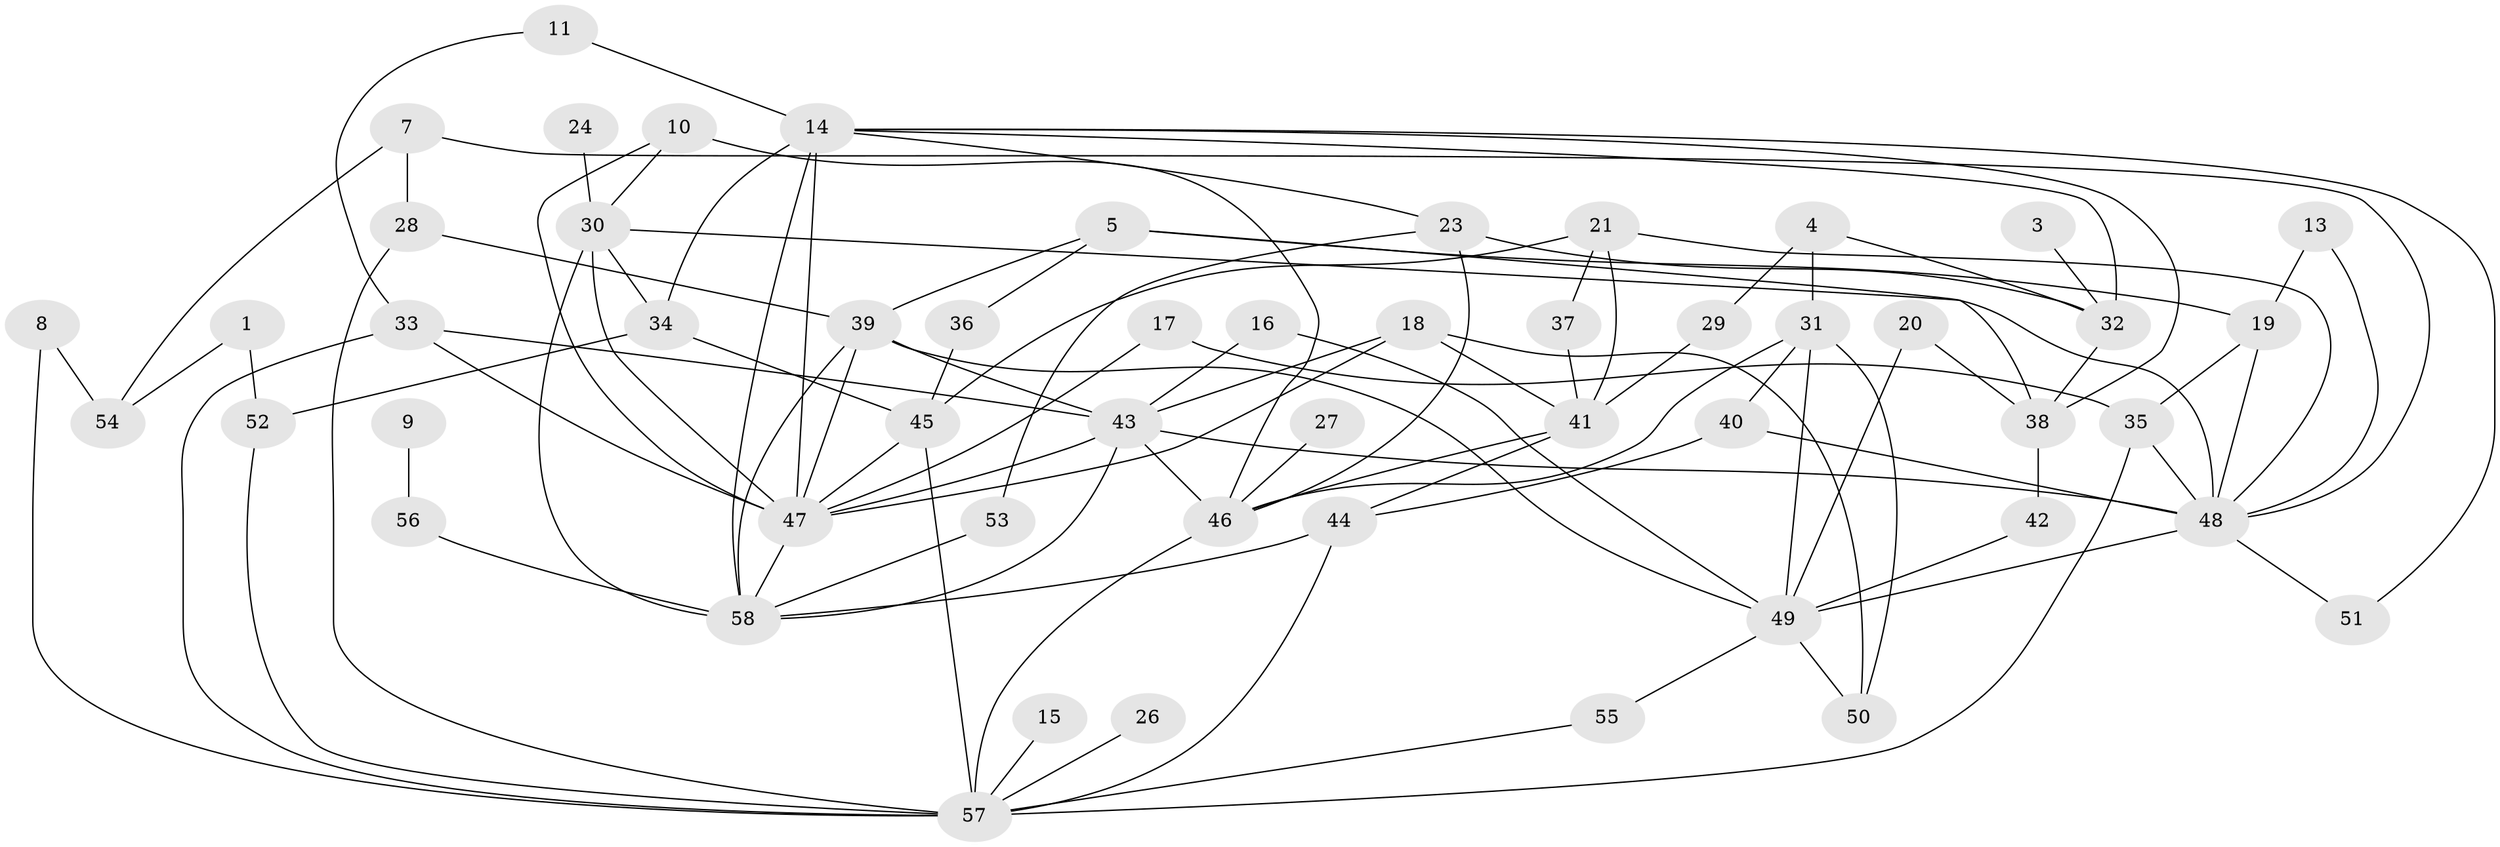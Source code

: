 // original degree distribution, {3: 0.22608695652173913, 4: 0.14782608695652175, 1: 0.13043478260869565, 2: 0.3217391304347826, 0: 0.034782608695652174, 7: 0.043478260869565216, 5: 0.06956521739130435, 6: 0.02608695652173913}
// Generated by graph-tools (version 1.1) at 2025/49/03/09/25 03:49:11]
// undirected, 53 vertices, 102 edges
graph export_dot {
graph [start="1"]
  node [color=gray90,style=filled];
  1;
  3;
  4;
  5;
  7;
  8;
  9;
  10;
  11;
  13;
  14;
  15;
  16;
  17;
  18;
  19;
  20;
  21;
  23;
  24;
  26;
  27;
  28;
  29;
  30;
  31;
  32;
  33;
  34;
  35;
  36;
  37;
  38;
  39;
  40;
  41;
  42;
  43;
  44;
  45;
  46;
  47;
  48;
  49;
  50;
  51;
  52;
  53;
  54;
  55;
  56;
  57;
  58;
  1 -- 52 [weight=1.0];
  1 -- 54 [weight=1.0];
  3 -- 32 [weight=1.0];
  4 -- 29 [weight=1.0];
  4 -- 31 [weight=1.0];
  4 -- 32 [weight=1.0];
  5 -- 19 [weight=1.0];
  5 -- 36 [weight=1.0];
  5 -- 38 [weight=1.0];
  5 -- 39 [weight=1.0];
  7 -- 28 [weight=1.0];
  7 -- 48 [weight=1.0];
  7 -- 54 [weight=1.0];
  8 -- 54 [weight=1.0];
  8 -- 57 [weight=1.0];
  9 -- 56 [weight=1.0];
  10 -- 30 [weight=1.0];
  10 -- 46 [weight=1.0];
  10 -- 47 [weight=1.0];
  11 -- 14 [weight=1.0];
  11 -- 33 [weight=1.0];
  13 -- 19 [weight=1.0];
  13 -- 48 [weight=1.0];
  14 -- 23 [weight=1.0];
  14 -- 32 [weight=1.0];
  14 -- 34 [weight=1.0];
  14 -- 38 [weight=1.0];
  14 -- 47 [weight=1.0];
  14 -- 51 [weight=1.0];
  14 -- 58 [weight=1.0];
  15 -- 57 [weight=1.0];
  16 -- 43 [weight=1.0];
  16 -- 49 [weight=1.0];
  17 -- 35 [weight=1.0];
  17 -- 47 [weight=1.0];
  18 -- 41 [weight=1.0];
  18 -- 43 [weight=1.0];
  18 -- 47 [weight=1.0];
  18 -- 50 [weight=1.0];
  19 -- 35 [weight=1.0];
  19 -- 48 [weight=1.0];
  20 -- 38 [weight=1.0];
  20 -- 49 [weight=1.0];
  21 -- 37 [weight=1.0];
  21 -- 41 [weight=1.0];
  21 -- 45 [weight=1.0];
  21 -- 48 [weight=1.0];
  23 -- 32 [weight=1.0];
  23 -- 46 [weight=1.0];
  23 -- 53 [weight=1.0];
  24 -- 30 [weight=1.0];
  26 -- 57 [weight=1.0];
  27 -- 46 [weight=1.0];
  28 -- 39 [weight=1.0];
  28 -- 57 [weight=1.0];
  29 -- 41 [weight=1.0];
  30 -- 34 [weight=1.0];
  30 -- 47 [weight=2.0];
  30 -- 48 [weight=2.0];
  30 -- 58 [weight=1.0];
  31 -- 40 [weight=1.0];
  31 -- 46 [weight=1.0];
  31 -- 49 [weight=1.0];
  31 -- 50 [weight=1.0];
  32 -- 38 [weight=1.0];
  33 -- 43 [weight=2.0];
  33 -- 47 [weight=1.0];
  33 -- 57 [weight=1.0];
  34 -- 45 [weight=1.0];
  34 -- 52 [weight=1.0];
  35 -- 48 [weight=1.0];
  35 -- 57 [weight=1.0];
  36 -- 45 [weight=1.0];
  37 -- 41 [weight=1.0];
  38 -- 42 [weight=1.0];
  39 -- 43 [weight=1.0];
  39 -- 47 [weight=1.0];
  39 -- 49 [weight=1.0];
  39 -- 58 [weight=1.0];
  40 -- 44 [weight=1.0];
  40 -- 48 [weight=1.0];
  41 -- 44 [weight=1.0];
  41 -- 46 [weight=1.0];
  42 -- 49 [weight=1.0];
  43 -- 46 [weight=2.0];
  43 -- 47 [weight=1.0];
  43 -- 48 [weight=1.0];
  43 -- 58 [weight=1.0];
  44 -- 57 [weight=1.0];
  44 -- 58 [weight=1.0];
  45 -- 47 [weight=1.0];
  45 -- 57 [weight=1.0];
  46 -- 57 [weight=1.0];
  47 -- 58 [weight=1.0];
  48 -- 49 [weight=1.0];
  48 -- 51 [weight=1.0];
  49 -- 50 [weight=1.0];
  49 -- 55 [weight=1.0];
  52 -- 57 [weight=1.0];
  53 -- 58 [weight=1.0];
  55 -- 57 [weight=1.0];
  56 -- 58 [weight=1.0];
}
